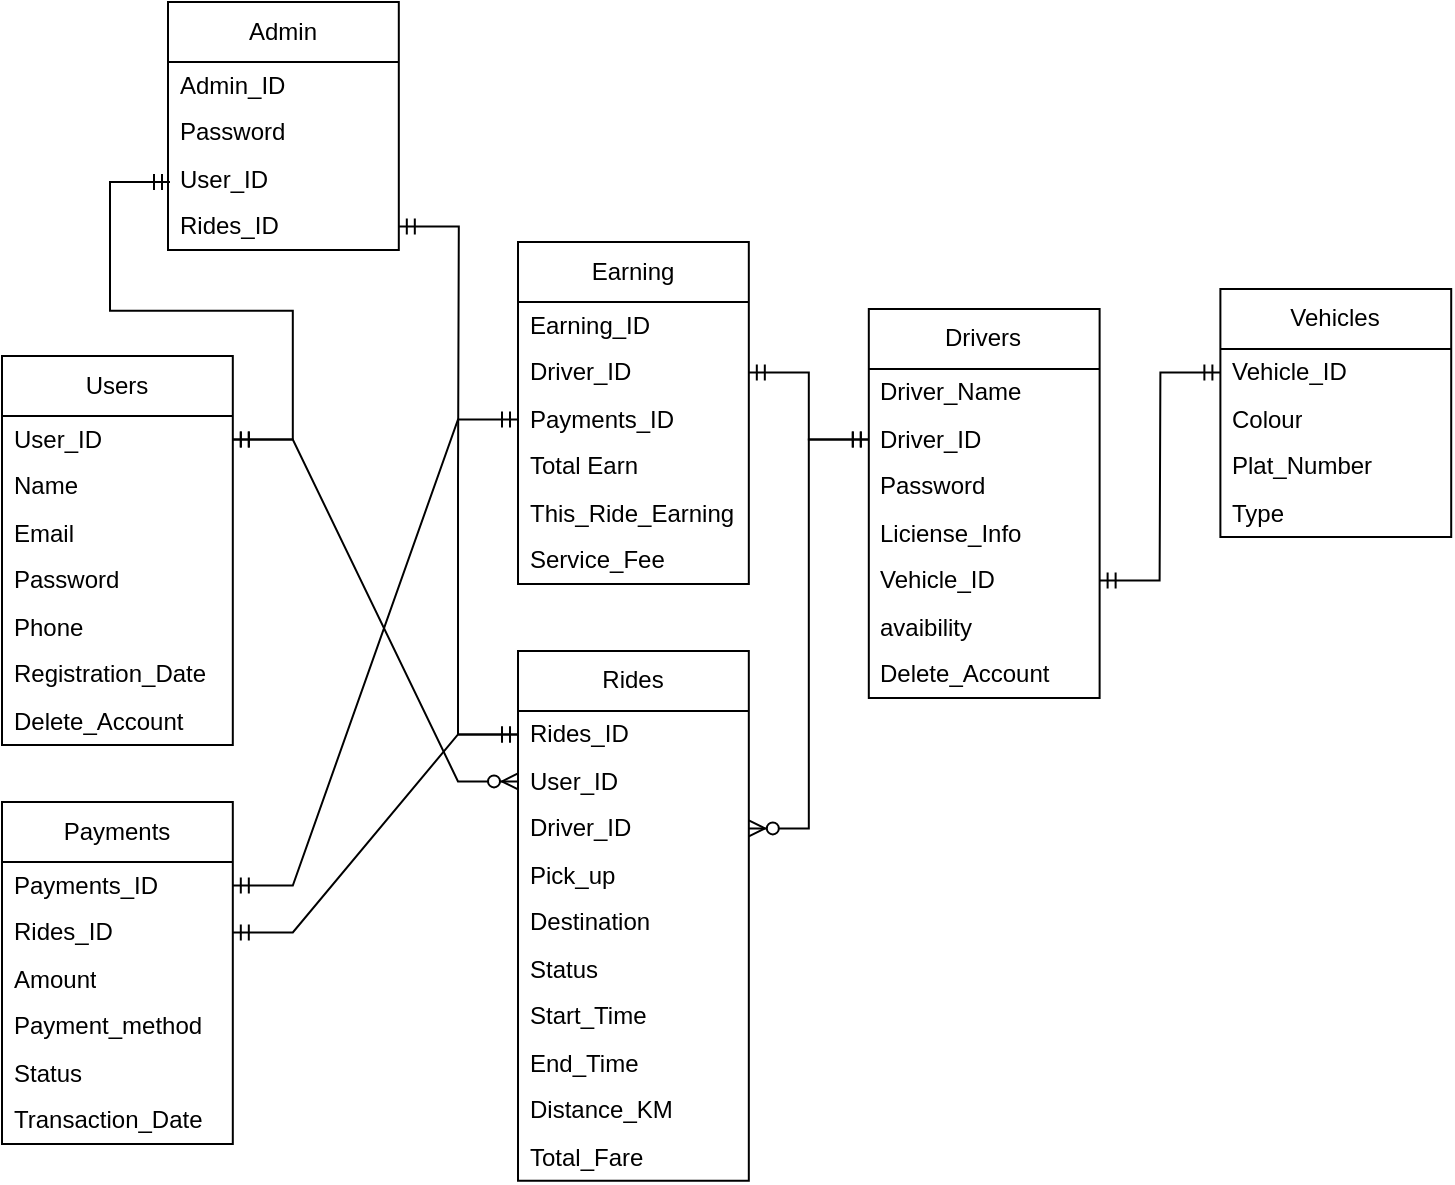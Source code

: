 <mxfile version="27.0.9">
  <diagram id="C5RBs43oDa-KdzZeNtuy" name="Page-1">
    <mxGraphModel dx="1665" dy="889" grid="1" gridSize="10" guides="1" tooltips="1" connect="1" arrows="1" fold="1" page="1" pageScale="1" pageWidth="827" pageHeight="1169" math="0" shadow="0">
      <root>
        <mxCell id="WIyWlLk6GJQsqaUBKTNV-0" />
        <mxCell id="WIyWlLk6GJQsqaUBKTNV-1" parent="WIyWlLk6GJQsqaUBKTNV-0" />
        <mxCell id="-9OO6Gznd6xPH_gEcN_C-4" value="Users" style="swimlane;fontStyle=0;childLayout=stackLayout;horizontal=1;startSize=30;horizontalStack=0;resizeParent=1;resizeParentMax=0;resizeLast=0;collapsible=1;marginBottom=0;whiteSpace=wrap;html=1;" parent="WIyWlLk6GJQsqaUBKTNV-1" vertex="1">
          <mxGeometry x="62" y="296.98" width="115.405" height="194.458" as="geometry" />
        </mxCell>
        <mxCell id="-9OO6Gznd6xPH_gEcN_C-5" value="User_ID" style="text;strokeColor=none;fillColor=none;align=left;verticalAlign=middle;spacingLeft=4;spacingRight=4;overflow=hidden;points=[[0,0.5],[1,0.5]];portConstraint=eastwest;rotatable=0;whiteSpace=wrap;html=1;" parent="-9OO6Gznd6xPH_gEcN_C-4" vertex="1">
          <mxGeometry y="30" width="115.405" height="23.494" as="geometry" />
        </mxCell>
        <mxCell id="-9OO6Gznd6xPH_gEcN_C-8" value="Name" style="text;strokeColor=none;fillColor=none;align=left;verticalAlign=middle;spacingLeft=4;spacingRight=4;overflow=hidden;points=[[0,0.5],[1,0.5]];portConstraint=eastwest;rotatable=0;whiteSpace=wrap;html=1;" parent="-9OO6Gznd6xPH_gEcN_C-4" vertex="1">
          <mxGeometry y="53.494" width="115.405" height="23.494" as="geometry" />
        </mxCell>
        <mxCell id="-9OO6Gznd6xPH_gEcN_C-6" value="Email" style="text;strokeColor=none;fillColor=none;align=left;verticalAlign=middle;spacingLeft=4;spacingRight=4;overflow=hidden;points=[[0,0.5],[1,0.5]];portConstraint=eastwest;rotatable=0;whiteSpace=wrap;html=1;" parent="-9OO6Gznd6xPH_gEcN_C-4" vertex="1">
          <mxGeometry y="76.988" width="115.405" height="23.494" as="geometry" />
        </mxCell>
        <mxCell id="-9OO6Gznd6xPH_gEcN_C-7" value="Password" style="text;strokeColor=none;fillColor=none;align=left;verticalAlign=middle;spacingLeft=4;spacingRight=4;overflow=hidden;points=[[0,0.5],[1,0.5]];portConstraint=eastwest;rotatable=0;whiteSpace=wrap;html=1;" parent="-9OO6Gznd6xPH_gEcN_C-4" vertex="1">
          <mxGeometry y="100.482" width="115.405" height="23.494" as="geometry" />
        </mxCell>
        <mxCell id="5S7wsTD65rsmNHn-01-L-9" value="Phone" style="text;strokeColor=none;fillColor=none;align=left;verticalAlign=middle;spacingLeft=4;spacingRight=4;overflow=hidden;points=[[0,0.5],[1,0.5]];portConstraint=eastwest;rotatable=0;whiteSpace=wrap;html=1;" vertex="1" parent="-9OO6Gznd6xPH_gEcN_C-4">
          <mxGeometry y="123.976" width="115.405" height="23.494" as="geometry" />
        </mxCell>
        <mxCell id="8qrC9uemX1hwswuQVTC5-14" value="Registration_Date" style="text;strokeColor=none;fillColor=none;align=left;verticalAlign=middle;spacingLeft=4;spacingRight=4;overflow=hidden;points=[[0,0.5],[1,0.5]];portConstraint=eastwest;rotatable=0;whiteSpace=wrap;html=1;" parent="-9OO6Gznd6xPH_gEcN_C-4" vertex="1">
          <mxGeometry y="147.47" width="115.405" height="23.494" as="geometry" />
        </mxCell>
        <mxCell id="5S7wsTD65rsmNHn-01-L-8" value="Delete_Account" style="text;strokeColor=none;fillColor=none;align=left;verticalAlign=middle;spacingLeft=4;spacingRight=4;overflow=hidden;points=[[0,0.5],[1,0.5]];portConstraint=eastwest;rotatable=0;whiteSpace=wrap;html=1;" vertex="1" parent="-9OO6Gznd6xPH_gEcN_C-4">
          <mxGeometry y="170.964" width="115.405" height="23.494" as="geometry" />
        </mxCell>
        <mxCell id="-9OO6Gznd6xPH_gEcN_C-9" value="Drivers" style="swimlane;fontStyle=0;childLayout=stackLayout;horizontal=1;startSize=30;horizontalStack=0;resizeParent=1;resizeParentMax=0;resizeLast=0;collapsible=1;marginBottom=0;whiteSpace=wrap;html=1;" parent="WIyWlLk6GJQsqaUBKTNV-1" vertex="1">
          <mxGeometry x="495.406" y="273.49" width="115.405" height="194.458" as="geometry" />
        </mxCell>
        <mxCell id="-9OO6Gznd6xPH_gEcN_C-10" value="Driver_Name" style="text;strokeColor=none;fillColor=none;align=left;verticalAlign=middle;spacingLeft=4;spacingRight=4;overflow=hidden;points=[[0,0.5],[1,0.5]];portConstraint=eastwest;rotatable=0;whiteSpace=wrap;html=1;" parent="-9OO6Gznd6xPH_gEcN_C-9" vertex="1">
          <mxGeometry y="30" width="115.405" height="23.494" as="geometry" />
        </mxCell>
        <mxCell id="-9OO6Gznd6xPH_gEcN_C-13" value="Driver_ID" style="text;strokeColor=none;fillColor=none;align=left;verticalAlign=middle;spacingLeft=4;spacingRight=4;overflow=hidden;points=[[0,0.5],[1,0.5]];portConstraint=eastwest;rotatable=0;whiteSpace=wrap;html=1;" parent="-9OO6Gznd6xPH_gEcN_C-9" vertex="1">
          <mxGeometry y="53.494" width="115.405" height="23.494" as="geometry" />
        </mxCell>
        <mxCell id="-9OO6Gznd6xPH_gEcN_C-49" value="Password" style="text;strokeColor=none;fillColor=none;align=left;verticalAlign=middle;spacingLeft=4;spacingRight=4;overflow=hidden;points=[[0,0.5],[1,0.5]];portConstraint=eastwest;rotatable=0;whiteSpace=wrap;html=1;" parent="-9OO6Gznd6xPH_gEcN_C-9" vertex="1">
          <mxGeometry y="76.988" width="115.405" height="23.494" as="geometry" />
        </mxCell>
        <mxCell id="-9OO6Gznd6xPH_gEcN_C-11" value="Liciense_Info" style="text;strokeColor=none;fillColor=none;align=left;verticalAlign=middle;spacingLeft=4;spacingRight=4;overflow=hidden;points=[[0,0.5],[1,0.5]];portConstraint=eastwest;rotatable=0;whiteSpace=wrap;html=1;" parent="-9OO6Gznd6xPH_gEcN_C-9" vertex="1">
          <mxGeometry y="100.482" width="115.405" height="23.494" as="geometry" />
        </mxCell>
        <mxCell id="-9OO6Gznd6xPH_gEcN_C-26" value="Vehicle_ID" style="text;strokeColor=none;fillColor=none;align=left;verticalAlign=middle;spacingLeft=4;spacingRight=4;overflow=hidden;points=[[0,0.5],[1,0.5]];portConstraint=eastwest;rotatable=0;whiteSpace=wrap;html=1;" parent="-9OO6Gznd6xPH_gEcN_C-9" vertex="1">
          <mxGeometry y="123.976" width="115.405" height="23.494" as="geometry" />
        </mxCell>
        <mxCell id="-9OO6Gznd6xPH_gEcN_C-12" value="avaibility" style="text;strokeColor=none;fillColor=none;align=left;verticalAlign=middle;spacingLeft=4;spacingRight=4;overflow=hidden;points=[[0,0.5],[1,0.5]];portConstraint=eastwest;rotatable=0;whiteSpace=wrap;html=1;" parent="-9OO6Gznd6xPH_gEcN_C-9" vertex="1">
          <mxGeometry y="147.47" width="115.405" height="23.494" as="geometry" />
        </mxCell>
        <mxCell id="8qrC9uemX1hwswuQVTC5-15" value="Delete_Account" style="text;strokeColor=none;fillColor=none;align=left;verticalAlign=middle;spacingLeft=4;spacingRight=4;overflow=hidden;points=[[0,0.5],[1,0.5]];portConstraint=eastwest;rotatable=0;whiteSpace=wrap;html=1;" parent="-9OO6Gznd6xPH_gEcN_C-9" vertex="1">
          <mxGeometry y="170.964" width="115.405" height="23.494" as="geometry" />
        </mxCell>
        <mxCell id="-9OO6Gznd6xPH_gEcN_C-14" value="Rides" style="swimlane;fontStyle=0;childLayout=stackLayout;horizontal=1;startSize=30;horizontalStack=0;resizeParent=1;resizeParentMax=0;resizeLast=0;collapsible=1;marginBottom=0;whiteSpace=wrap;html=1;" parent="WIyWlLk6GJQsqaUBKTNV-1" vertex="1">
          <mxGeometry x="320.004" y="444.462" width="115.405" height="264.94" as="geometry" />
        </mxCell>
        <mxCell id="-9OO6Gznd6xPH_gEcN_C-15" value="Rides_ID" style="text;strokeColor=none;fillColor=none;align=left;verticalAlign=middle;spacingLeft=4;spacingRight=4;overflow=hidden;points=[[0,0.5],[1,0.5]];portConstraint=eastwest;rotatable=0;whiteSpace=wrap;html=1;" parent="-9OO6Gznd6xPH_gEcN_C-14" vertex="1">
          <mxGeometry y="30" width="115.405" height="23.494" as="geometry" />
        </mxCell>
        <mxCell id="-9OO6Gznd6xPH_gEcN_C-30" value="User_ID" style="text;strokeColor=none;fillColor=none;align=left;verticalAlign=middle;spacingLeft=4;spacingRight=4;overflow=hidden;points=[[0,0.5],[1,0.5]];portConstraint=eastwest;rotatable=0;whiteSpace=wrap;html=1;" parent="-9OO6Gznd6xPH_gEcN_C-14" vertex="1">
          <mxGeometry y="53.494" width="115.405" height="23.494" as="geometry" />
        </mxCell>
        <mxCell id="-9OO6Gznd6xPH_gEcN_C-31" value="Driver_ID" style="text;strokeColor=none;fillColor=none;align=left;verticalAlign=middle;spacingLeft=4;spacingRight=4;overflow=hidden;points=[[0,0.5],[1,0.5]];portConstraint=eastwest;rotatable=0;whiteSpace=wrap;html=1;" parent="-9OO6Gznd6xPH_gEcN_C-14" vertex="1">
          <mxGeometry y="76.988" width="115.405" height="23.494" as="geometry" />
        </mxCell>
        <mxCell id="-9OO6Gznd6xPH_gEcN_C-29" value="Pick_up" style="text;strokeColor=none;fillColor=none;align=left;verticalAlign=middle;spacingLeft=4;spacingRight=4;overflow=hidden;points=[[0,0.5],[1,0.5]];portConstraint=eastwest;rotatable=0;whiteSpace=wrap;html=1;" parent="-9OO6Gznd6xPH_gEcN_C-14" vertex="1">
          <mxGeometry y="100.482" width="115.405" height="23.494" as="geometry" />
        </mxCell>
        <mxCell id="-9OO6Gznd6xPH_gEcN_C-16" value="Destination" style="text;strokeColor=none;fillColor=none;align=left;verticalAlign=middle;spacingLeft=4;spacingRight=4;overflow=hidden;points=[[0,0.5],[1,0.5]];portConstraint=eastwest;rotatable=0;whiteSpace=wrap;html=1;" parent="-9OO6Gznd6xPH_gEcN_C-14" vertex="1">
          <mxGeometry y="123.976" width="115.405" height="23.494" as="geometry" />
        </mxCell>
        <mxCell id="-9OO6Gznd6xPH_gEcN_C-17" value="Status" style="text;strokeColor=none;fillColor=none;align=left;verticalAlign=middle;spacingLeft=4;spacingRight=4;overflow=hidden;points=[[0,0.5],[1,0.5]];portConstraint=eastwest;rotatable=0;whiteSpace=wrap;html=1;" parent="-9OO6Gznd6xPH_gEcN_C-14" vertex="1">
          <mxGeometry y="147.47" width="115.405" height="23.494" as="geometry" />
        </mxCell>
        <mxCell id="5S7wsTD65rsmNHn-01-L-7" value="Start_Time" style="text;strokeColor=none;fillColor=none;align=left;verticalAlign=middle;spacingLeft=4;spacingRight=4;overflow=hidden;points=[[0,0.5],[1,0.5]];portConstraint=eastwest;rotatable=0;whiteSpace=wrap;html=1;" vertex="1" parent="-9OO6Gznd6xPH_gEcN_C-14">
          <mxGeometry y="170.964" width="115.405" height="23.494" as="geometry" />
        </mxCell>
        <mxCell id="5S7wsTD65rsmNHn-01-L-3" value="End_Time" style="text;strokeColor=none;fillColor=none;align=left;verticalAlign=middle;spacingLeft=4;spacingRight=4;overflow=hidden;points=[[0,0.5],[1,0.5]];portConstraint=eastwest;rotatable=0;whiteSpace=wrap;html=1;" vertex="1" parent="-9OO6Gznd6xPH_gEcN_C-14">
          <mxGeometry y="194.458" width="115.405" height="23.494" as="geometry" />
        </mxCell>
        <mxCell id="5S7wsTD65rsmNHn-01-L-5" value="Distance_KM" style="text;strokeColor=none;fillColor=none;align=left;verticalAlign=middle;spacingLeft=4;spacingRight=4;overflow=hidden;points=[[0,0.5],[1,0.5]];portConstraint=eastwest;rotatable=0;whiteSpace=wrap;html=1;" vertex="1" parent="-9OO6Gznd6xPH_gEcN_C-14">
          <mxGeometry y="217.952" width="115.405" height="23.494" as="geometry" />
        </mxCell>
        <mxCell id="5S7wsTD65rsmNHn-01-L-6" value="Total_Fare" style="text;strokeColor=none;fillColor=none;align=left;verticalAlign=middle;spacingLeft=4;spacingRight=4;overflow=hidden;points=[[0,0.5],[1,0.5]];portConstraint=eastwest;rotatable=0;whiteSpace=wrap;html=1;" vertex="1" parent="-9OO6Gznd6xPH_gEcN_C-14">
          <mxGeometry y="241.446" width="115.405" height="23.494" as="geometry" />
        </mxCell>
        <mxCell id="-9OO6Gznd6xPH_gEcN_C-18" value="Vehicles" style="swimlane;fontStyle=0;childLayout=stackLayout;horizontal=1;startSize=30;horizontalStack=0;resizeParent=1;resizeParentMax=0;resizeLast=0;collapsible=1;marginBottom=0;whiteSpace=wrap;html=1;" parent="WIyWlLk6GJQsqaUBKTNV-1" vertex="1">
          <mxGeometry x="671.195" y="263.49" width="115.405" height="123.976" as="geometry" />
        </mxCell>
        <mxCell id="-9OO6Gznd6xPH_gEcN_C-19" value="Vehicle_ID" style="text;strokeColor=none;fillColor=none;align=left;verticalAlign=middle;spacingLeft=4;spacingRight=4;overflow=hidden;points=[[0,0.5],[1,0.5]];portConstraint=eastwest;rotatable=0;whiteSpace=wrap;html=1;" parent="-9OO6Gznd6xPH_gEcN_C-18" vertex="1">
          <mxGeometry y="30" width="115.405" height="23.494" as="geometry" />
        </mxCell>
        <mxCell id="-9OO6Gznd6xPH_gEcN_C-20" value="Colour" style="text;strokeColor=none;fillColor=none;align=left;verticalAlign=middle;spacingLeft=4;spacingRight=4;overflow=hidden;points=[[0,0.5],[1,0.5]];portConstraint=eastwest;rotatable=0;whiteSpace=wrap;html=1;" parent="-9OO6Gznd6xPH_gEcN_C-18" vertex="1">
          <mxGeometry y="53.494" width="115.405" height="23.494" as="geometry" />
        </mxCell>
        <mxCell id="-9OO6Gznd6xPH_gEcN_C-21" value="Plat_Number" style="text;strokeColor=none;fillColor=none;align=left;verticalAlign=middle;spacingLeft=4;spacingRight=4;overflow=hidden;points=[[0,0.5],[1,0.5]];portConstraint=eastwest;rotatable=0;whiteSpace=wrap;html=1;" parent="-9OO6Gznd6xPH_gEcN_C-18" vertex="1">
          <mxGeometry y="76.988" width="115.405" height="23.494" as="geometry" />
        </mxCell>
        <mxCell id="5S7wsTD65rsmNHn-01-L-10" value="Type" style="text;strokeColor=none;fillColor=none;align=left;verticalAlign=middle;spacingLeft=4;spacingRight=4;overflow=hidden;points=[[0,0.5],[1,0.5]];portConstraint=eastwest;rotatable=0;whiteSpace=wrap;html=1;" vertex="1" parent="-9OO6Gznd6xPH_gEcN_C-18">
          <mxGeometry y="100.482" width="115.405" height="23.494" as="geometry" />
        </mxCell>
        <mxCell id="-9OO6Gznd6xPH_gEcN_C-22" value="Payments" style="swimlane;fontStyle=0;childLayout=stackLayout;horizontal=1;startSize=30;horizontalStack=0;resizeParent=1;resizeParentMax=0;resizeLast=0;collapsible=1;marginBottom=0;whiteSpace=wrap;html=1;" parent="WIyWlLk6GJQsqaUBKTNV-1" vertex="1">
          <mxGeometry x="62.0" y="520.002" width="115.405" height="170.964" as="geometry" />
        </mxCell>
        <mxCell id="-9OO6Gznd6xPH_gEcN_C-32" value="&lt;span style=&quot;text-align: center;&quot;&gt;Payments&lt;/span&gt;_ID" style="text;strokeColor=none;fillColor=none;align=left;verticalAlign=middle;spacingLeft=4;spacingRight=4;overflow=hidden;points=[[0,0.5],[1,0.5]];portConstraint=eastwest;rotatable=0;whiteSpace=wrap;html=1;" parent="-9OO6Gznd6xPH_gEcN_C-22" vertex="1">
          <mxGeometry y="30" width="115.405" height="23.494" as="geometry" />
        </mxCell>
        <mxCell id="-9OO6Gznd6xPH_gEcN_C-39" value="Rides_ID" style="text;strokeColor=none;fillColor=none;align=left;verticalAlign=middle;spacingLeft=4;spacingRight=4;overflow=hidden;points=[[0,0.5],[1,0.5]];portConstraint=eastwest;rotatable=0;whiteSpace=wrap;html=1;" parent="-9OO6Gznd6xPH_gEcN_C-22" vertex="1">
          <mxGeometry y="53.494" width="115.405" height="23.494" as="geometry" />
        </mxCell>
        <mxCell id="-9OO6Gznd6xPH_gEcN_C-33" value="Amount" style="text;strokeColor=none;fillColor=none;align=left;verticalAlign=middle;spacingLeft=4;spacingRight=4;overflow=hidden;points=[[0,0.5],[1,0.5]];portConstraint=eastwest;rotatable=0;whiteSpace=wrap;html=1;" parent="-9OO6Gznd6xPH_gEcN_C-22" vertex="1">
          <mxGeometry y="76.988" width="115.405" height="23.494" as="geometry" />
        </mxCell>
        <mxCell id="-9OO6Gznd6xPH_gEcN_C-24" value="Payment_method" style="text;strokeColor=none;fillColor=none;align=left;verticalAlign=middle;spacingLeft=4;spacingRight=4;overflow=hidden;points=[[0,0.5],[1,0.5]];portConstraint=eastwest;rotatable=0;whiteSpace=wrap;html=1;" parent="-9OO6Gznd6xPH_gEcN_C-22" vertex="1">
          <mxGeometry y="100.482" width="115.405" height="23.494" as="geometry" />
        </mxCell>
        <mxCell id="-9OO6Gznd6xPH_gEcN_C-25" value="Status" style="text;strokeColor=none;fillColor=none;align=left;verticalAlign=middle;spacingLeft=4;spacingRight=4;overflow=hidden;points=[[0,0.5],[1,0.5]];portConstraint=eastwest;rotatable=0;whiteSpace=wrap;html=1;" parent="-9OO6Gznd6xPH_gEcN_C-22" vertex="1">
          <mxGeometry y="123.976" width="115.405" height="23.494" as="geometry" />
        </mxCell>
        <mxCell id="5S7wsTD65rsmNHn-01-L-2" value="&lt;div&gt;Transaction_Date&lt;/div&gt;" style="text;strokeColor=none;fillColor=none;align=left;verticalAlign=middle;spacingLeft=4;spacingRight=4;overflow=hidden;points=[[0,0.5],[1,0.5]];portConstraint=eastwest;rotatable=0;whiteSpace=wrap;html=1;" vertex="1" parent="-9OO6Gznd6xPH_gEcN_C-22">
          <mxGeometry y="147.47" width="115.405" height="23.494" as="geometry" />
        </mxCell>
        <mxCell id="-9OO6Gznd6xPH_gEcN_C-34" value="Earning" style="swimlane;fontStyle=0;childLayout=stackLayout;horizontal=1;startSize=30;horizontalStack=0;resizeParent=1;resizeParentMax=0;resizeLast=0;collapsible=1;marginBottom=0;whiteSpace=wrap;html=1;" parent="WIyWlLk6GJQsqaUBKTNV-1" vertex="1">
          <mxGeometry x="320.005" y="239.996" width="115.405" height="170.964" as="geometry" />
        </mxCell>
        <mxCell id="5S7wsTD65rsmNHn-01-L-0" value="Earning_ID" style="text;strokeColor=none;fillColor=none;align=left;verticalAlign=middle;spacingLeft=4;spacingRight=4;overflow=hidden;points=[[0,0.5],[1,0.5]];portConstraint=eastwest;rotatable=0;whiteSpace=wrap;html=1;" vertex="1" parent="-9OO6Gznd6xPH_gEcN_C-34">
          <mxGeometry y="30" width="115.405" height="23.494" as="geometry" />
        </mxCell>
        <mxCell id="-9OO6Gznd6xPH_gEcN_C-38" value="Driver_ID" style="text;strokeColor=none;fillColor=none;align=left;verticalAlign=middle;spacingLeft=4;spacingRight=4;overflow=hidden;points=[[0,0.5],[1,0.5]];portConstraint=eastwest;rotatable=0;whiteSpace=wrap;html=1;" parent="-9OO6Gznd6xPH_gEcN_C-34" vertex="1">
          <mxGeometry y="53.494" width="115.405" height="23.494" as="geometry" />
        </mxCell>
        <mxCell id="-9OO6Gznd6xPH_gEcN_C-40" value="&lt;span style=&quot;text-align: center;&quot;&gt;Payments&lt;/span&gt;_ID" style="text;strokeColor=none;fillColor=none;align=left;verticalAlign=middle;spacingLeft=4;spacingRight=4;overflow=hidden;points=[[0,0.5],[1,0.5]];portConstraint=eastwest;rotatable=0;whiteSpace=wrap;html=1;" parent="-9OO6Gznd6xPH_gEcN_C-34" vertex="1">
          <mxGeometry y="76.988" width="115.405" height="23.494" as="geometry" />
        </mxCell>
        <mxCell id="-9OO6Gznd6xPH_gEcN_C-36" value="Total Earn" style="text;strokeColor=none;fillColor=none;align=left;verticalAlign=middle;spacingLeft=4;spacingRight=4;overflow=hidden;points=[[0,0.5],[1,0.5]];portConstraint=eastwest;rotatable=0;whiteSpace=wrap;html=1;" parent="-9OO6Gznd6xPH_gEcN_C-34" vertex="1">
          <mxGeometry y="100.482" width="115.405" height="23.494" as="geometry" />
        </mxCell>
        <mxCell id="5S7wsTD65rsmNHn-01-L-1" value="This_Ride_Earning" style="text;strokeColor=none;fillColor=none;align=left;verticalAlign=middle;spacingLeft=4;spacingRight=4;overflow=hidden;points=[[0,0.5],[1,0.5]];portConstraint=eastwest;rotatable=0;whiteSpace=wrap;html=1;" vertex="1" parent="-9OO6Gznd6xPH_gEcN_C-34">
          <mxGeometry y="123.976" width="115.405" height="23.494" as="geometry" />
        </mxCell>
        <mxCell id="-9OO6Gznd6xPH_gEcN_C-37" value="Service_Fee" style="text;strokeColor=none;fillColor=none;align=left;verticalAlign=middle;spacingLeft=4;spacingRight=4;overflow=hidden;points=[[0,0.5],[1,0.5]];portConstraint=eastwest;rotatable=0;whiteSpace=wrap;html=1;" parent="-9OO6Gznd6xPH_gEcN_C-34" vertex="1">
          <mxGeometry y="147.47" width="115.405" height="23.494" as="geometry" />
        </mxCell>
        <mxCell id="-9OO6Gznd6xPH_gEcN_C-58" value="" style="edgeStyle=entityRelationEdgeStyle;fontSize=12;html=1;endArrow=ERmandOne;startArrow=ERmandOne;rounded=0;entryX=0;entryY=0.5;entryDx=0;entryDy=0;exitX=1;exitY=0.5;exitDx=0;exitDy=0;" parent="WIyWlLk6GJQsqaUBKTNV-1" source="-9OO6Gznd6xPH_gEcN_C-26" target="-9OO6Gznd6xPH_gEcN_C-19" edge="1">
          <mxGeometry width="100" height="100" relative="1" as="geometry">
            <mxPoint x="365" y="496.98" as="sourcePoint" />
            <mxPoint x="465" y="396.98" as="targetPoint" />
          </mxGeometry>
        </mxCell>
        <mxCell id="-9OO6Gznd6xPH_gEcN_C-59" value="" style="edgeStyle=entityRelationEdgeStyle;fontSize=12;html=1;endArrow=ERzeroToMany;startArrow=ERmandOne;rounded=0;entryX=0;entryY=0.5;entryDx=0;entryDy=0;exitX=1;exitY=0.5;exitDx=0;exitDy=0;" parent="WIyWlLk6GJQsqaUBKTNV-1" source="-9OO6Gznd6xPH_gEcN_C-5" target="-9OO6Gznd6xPH_gEcN_C-30" edge="1">
          <mxGeometry width="100" height="100" relative="1" as="geometry">
            <mxPoint x="177" y="340" as="sourcePoint" />
            <mxPoint x="450" y="396.98" as="targetPoint" />
          </mxGeometry>
        </mxCell>
        <mxCell id="-9OO6Gznd6xPH_gEcN_C-60" value="" style="edgeStyle=entityRelationEdgeStyle;fontSize=12;html=1;endArrow=ERzeroToMany;startArrow=ERmandOne;rounded=0;exitX=0;exitY=0.5;exitDx=0;exitDy=0;entryX=1;entryY=0.5;entryDx=0;entryDy=0;" parent="WIyWlLk6GJQsqaUBKTNV-1" source="-9OO6Gznd6xPH_gEcN_C-13" target="-9OO6Gznd6xPH_gEcN_C-31" edge="1">
          <mxGeometry width="100" height="100" relative="1" as="geometry">
            <mxPoint x="260" y="426.98" as="sourcePoint" />
            <mxPoint x="430" y="326.98" as="targetPoint" />
          </mxGeometry>
        </mxCell>
        <mxCell id="-9OO6Gznd6xPH_gEcN_C-61" value="" style="edgeStyle=entityRelationEdgeStyle;fontSize=12;html=1;endArrow=ERmandOne;startArrow=ERmandOne;rounded=0;exitX=0;exitY=0.5;exitDx=0;exitDy=0;" parent="WIyWlLk6GJQsqaUBKTNV-1" source="-9OO6Gznd6xPH_gEcN_C-15" target="-9OO6Gznd6xPH_gEcN_C-39" edge="1">
          <mxGeometry width="100" height="100" relative="1" as="geometry">
            <mxPoint x="350" y="636.98" as="sourcePoint" />
            <mxPoint x="450" y="536.98" as="targetPoint" />
            <Array as="points">
              <mxPoint x="240" y="456.98" />
            </Array>
          </mxGeometry>
        </mxCell>
        <mxCell id="-9OO6Gznd6xPH_gEcN_C-62" value="" style="edgeStyle=entityRelationEdgeStyle;fontSize=12;html=1;endArrow=ERmandOne;startArrow=ERmandOne;rounded=0;entryX=0;entryY=0.5;entryDx=0;entryDy=0;" parent="WIyWlLk6GJQsqaUBKTNV-1" source="-9OO6Gznd6xPH_gEcN_C-32" target="-9OO6Gznd6xPH_gEcN_C-40" edge="1">
          <mxGeometry width="100" height="100" relative="1" as="geometry">
            <mxPoint x="415" y="506.98" as="sourcePoint" />
            <mxPoint x="280" y="584.98" as="targetPoint" />
            <Array as="points">
              <mxPoint x="335" y="524.98" />
              <mxPoint x="270" y="566.98" />
              <mxPoint x="240" y="586.98" />
              <mxPoint x="270" y="556.98" />
              <mxPoint x="280" y="492.98" />
            </Array>
          </mxGeometry>
        </mxCell>
        <mxCell id="-9OO6Gznd6xPH_gEcN_C-66" value="" style="edgeStyle=entityRelationEdgeStyle;fontSize=12;html=1;endArrow=ERmandOne;startArrow=ERmandOne;rounded=0;entryX=1;entryY=0.5;entryDx=0;entryDy=0;exitX=0;exitY=0.5;exitDx=0;exitDy=0;" parent="WIyWlLk6GJQsqaUBKTNV-1" source="-9OO6Gznd6xPH_gEcN_C-13" target="-9OO6Gznd6xPH_gEcN_C-38" edge="1">
          <mxGeometry width="100" height="100" relative="1" as="geometry">
            <mxPoint x="260" y="564.98" as="sourcePoint" />
            <mxPoint x="395" y="376.98" as="targetPoint" />
            <Array as="points">
              <mxPoint x="410" y="596.98" />
              <mxPoint x="345" y="638.98" />
              <mxPoint x="315" y="658.98" />
              <mxPoint x="345" y="628.98" />
              <mxPoint x="355" y="564.98" />
            </Array>
          </mxGeometry>
        </mxCell>
        <mxCell id="8qrC9uemX1hwswuQVTC5-0" value="Admin" style="swimlane;fontStyle=0;childLayout=stackLayout;horizontal=1;startSize=30;horizontalStack=0;resizeParent=1;resizeParentMax=0;resizeLast=0;collapsible=1;marginBottom=0;whiteSpace=wrap;html=1;" parent="WIyWlLk6GJQsqaUBKTNV-1" vertex="1">
          <mxGeometry x="145" y="120.02" width="115.405" height="123.976" as="geometry" />
        </mxCell>
        <mxCell id="8qrC9uemX1hwswuQVTC5-1" value="Admin_ID" style="text;strokeColor=none;fillColor=none;align=left;verticalAlign=middle;spacingLeft=4;spacingRight=4;overflow=hidden;points=[[0,0.5],[1,0.5]];portConstraint=eastwest;rotatable=0;whiteSpace=wrap;html=1;" parent="8qrC9uemX1hwswuQVTC5-0" vertex="1">
          <mxGeometry y="30" width="115.405" height="23.494" as="geometry" />
        </mxCell>
        <mxCell id="8qrC9uemX1hwswuQVTC5-4" value="Password" style="text;strokeColor=none;fillColor=none;align=left;verticalAlign=middle;spacingLeft=4;spacingRight=4;overflow=hidden;points=[[0,0.5],[1,0.5]];portConstraint=eastwest;rotatable=0;whiteSpace=wrap;html=1;" parent="8qrC9uemX1hwswuQVTC5-0" vertex="1">
          <mxGeometry y="53.494" width="115.405" height="23.494" as="geometry" />
        </mxCell>
        <mxCell id="8qrC9uemX1hwswuQVTC5-5" value="User_ID" style="text;strokeColor=none;fillColor=none;align=left;verticalAlign=middle;spacingLeft=4;spacingRight=4;overflow=hidden;points=[[0,0.5],[1,0.5]];portConstraint=eastwest;rotatable=0;whiteSpace=wrap;html=1;" parent="8qrC9uemX1hwswuQVTC5-0" vertex="1">
          <mxGeometry y="76.988" width="115.405" height="23.494" as="geometry" />
        </mxCell>
        <mxCell id="8qrC9uemX1hwswuQVTC5-6" value="Rides_ID" style="text;strokeColor=none;fillColor=none;align=left;verticalAlign=middle;spacingLeft=4;spacingRight=4;overflow=hidden;points=[[0,0.5],[1,0.5]];portConstraint=eastwest;rotatable=0;whiteSpace=wrap;html=1;" parent="8qrC9uemX1hwswuQVTC5-0" vertex="1">
          <mxGeometry y="100.482" width="115.405" height="23.494" as="geometry" />
        </mxCell>
        <mxCell id="8qrC9uemX1hwswuQVTC5-7" value="" style="edgeStyle=entityRelationEdgeStyle;fontSize=12;html=1;endArrow=ERmandOne;startArrow=ERmandOne;rounded=0;exitX=1;exitY=0.5;exitDx=0;exitDy=0;" parent="WIyWlLk6GJQsqaUBKTNV-1" source="-9OO6Gznd6xPH_gEcN_C-5" edge="1">
          <mxGeometry width="100" height="100" relative="1" as="geometry">
            <mxPoint x="210" y="320" as="sourcePoint" />
            <mxPoint x="146" y="210" as="targetPoint" />
            <Array as="points">
              <mxPoint x="436" y="619.98" />
              <mxPoint x="176" y="310" />
              <mxPoint x="196" y="300" />
              <mxPoint x="371" y="661.98" />
              <mxPoint x="341" y="681.98" />
              <mxPoint x="371" y="651.98" />
              <mxPoint x="381" y="587.98" />
            </Array>
          </mxGeometry>
        </mxCell>
        <mxCell id="8qrC9uemX1hwswuQVTC5-8" value="" style="edgeStyle=entityRelationEdgeStyle;fontSize=12;html=1;endArrow=ERmandOne;startArrow=ERmandOne;rounded=0;exitX=0;exitY=0.5;exitDx=0;exitDy=0;entryX=1;entryY=0.5;entryDx=0;entryDy=0;" parent="WIyWlLk6GJQsqaUBKTNV-1" source="-9OO6Gznd6xPH_gEcN_C-15" target="8qrC9uemX1hwswuQVTC5-6" edge="1">
          <mxGeometry width="100" height="100" relative="1" as="geometry">
            <mxPoint x="285" y="459" as="sourcePoint" />
            <mxPoint x="270" y="330" as="targetPoint" />
            <Array as="points">
              <mxPoint x="550" y="739.98" />
              <mxPoint x="290" y="430" />
              <mxPoint x="310" y="420" />
              <mxPoint x="485" y="781.98" />
              <mxPoint x="455" y="801.98" />
              <mxPoint x="485" y="771.98" />
              <mxPoint x="495" y="707.98" />
            </Array>
          </mxGeometry>
        </mxCell>
      </root>
    </mxGraphModel>
  </diagram>
</mxfile>
